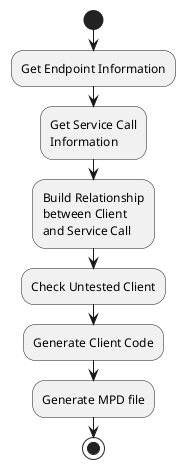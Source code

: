 @startuml
start
:Get Endpoint Information;
:Get Service Call
Information;
:Build Relationship
between Client
and Service Call;
:Check Untested Client;
:Generate Client Code;
:Generate MPD file;
stop
@enduml